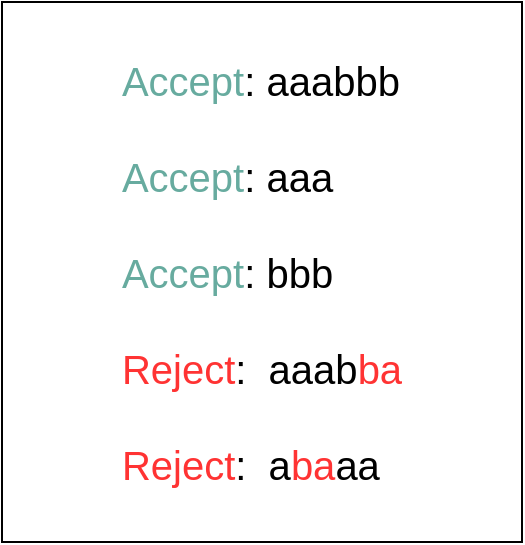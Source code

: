 <mxfile version="16.1.2" type="github">
  <diagram id="DOgw5npvcJiYPFwnsPib" name="Page-1">
    <mxGraphModel dx="462" dy="370" grid="1" gridSize="10" guides="1" tooltips="1" connect="1" arrows="1" fold="1" page="1" pageScale="1" pageWidth="827" pageHeight="1169" math="0" shadow="0">
      <root>
        <mxCell id="0" />
        <mxCell id="1" parent="0" />
        <mxCell id="Aa3Pt4EftL7qsbbHLgAs-1" value="&lt;div style=&quot;text-align: left&quot;&gt;&lt;span style=&quot;font-size: 20px&quot;&gt;&lt;font color=&quot;#67ab9f&quot;&gt;Accept&lt;/font&gt;: aaabbb&lt;/span&gt;&lt;/div&gt;&lt;font style=&quot;font-size: 20px&quot;&gt;&lt;div style=&quot;text-align: left&quot;&gt;&lt;span&gt;&lt;br&gt;&lt;/span&gt;&lt;/div&gt;&lt;div style=&quot;text-align: left&quot;&gt;&lt;font color=&quot;#67ab9f&quot;&gt;Accept&lt;/font&gt;: aaa&lt;/div&gt;&lt;div style=&quot;text-align: left&quot;&gt;&lt;span&gt;&lt;br&gt;&lt;/span&gt;&lt;/div&gt;&lt;div style=&quot;text-align: left&quot;&gt;&lt;font color=&quot;#67ab9f&quot;&gt;Accept&lt;/font&gt;: bbb&lt;/div&gt;&lt;div style=&quot;text-align: left&quot;&gt;&lt;span&gt;&lt;br&gt;&lt;/span&gt;&lt;/div&gt;&lt;div style=&quot;text-align: left&quot;&gt;&lt;font color=&quot;#ff3333&quot;&gt;Reject&lt;/font&gt;:&amp;nbsp; aaab&lt;font color=&quot;#ff3333&quot;&gt;ba&lt;/font&gt;&lt;/div&gt;&lt;div style=&quot;text-align: left&quot;&gt;&lt;span&gt;&lt;br&gt;&lt;/span&gt;&lt;/div&gt;&lt;div style=&quot;text-align: left&quot;&gt;&lt;font color=&quot;#ff3333&quot;&gt;Reject&lt;/font&gt;:&amp;nbsp; a&lt;font color=&quot;#ff3333&quot;&gt;ba&lt;/font&gt;aa&lt;/div&gt;&lt;/font&gt;" style="rounded=0;whiteSpace=wrap;html=1;" vertex="1" parent="1">
          <mxGeometry x="60" y="60" width="260" height="270" as="geometry" />
        </mxCell>
      </root>
    </mxGraphModel>
  </diagram>
</mxfile>
